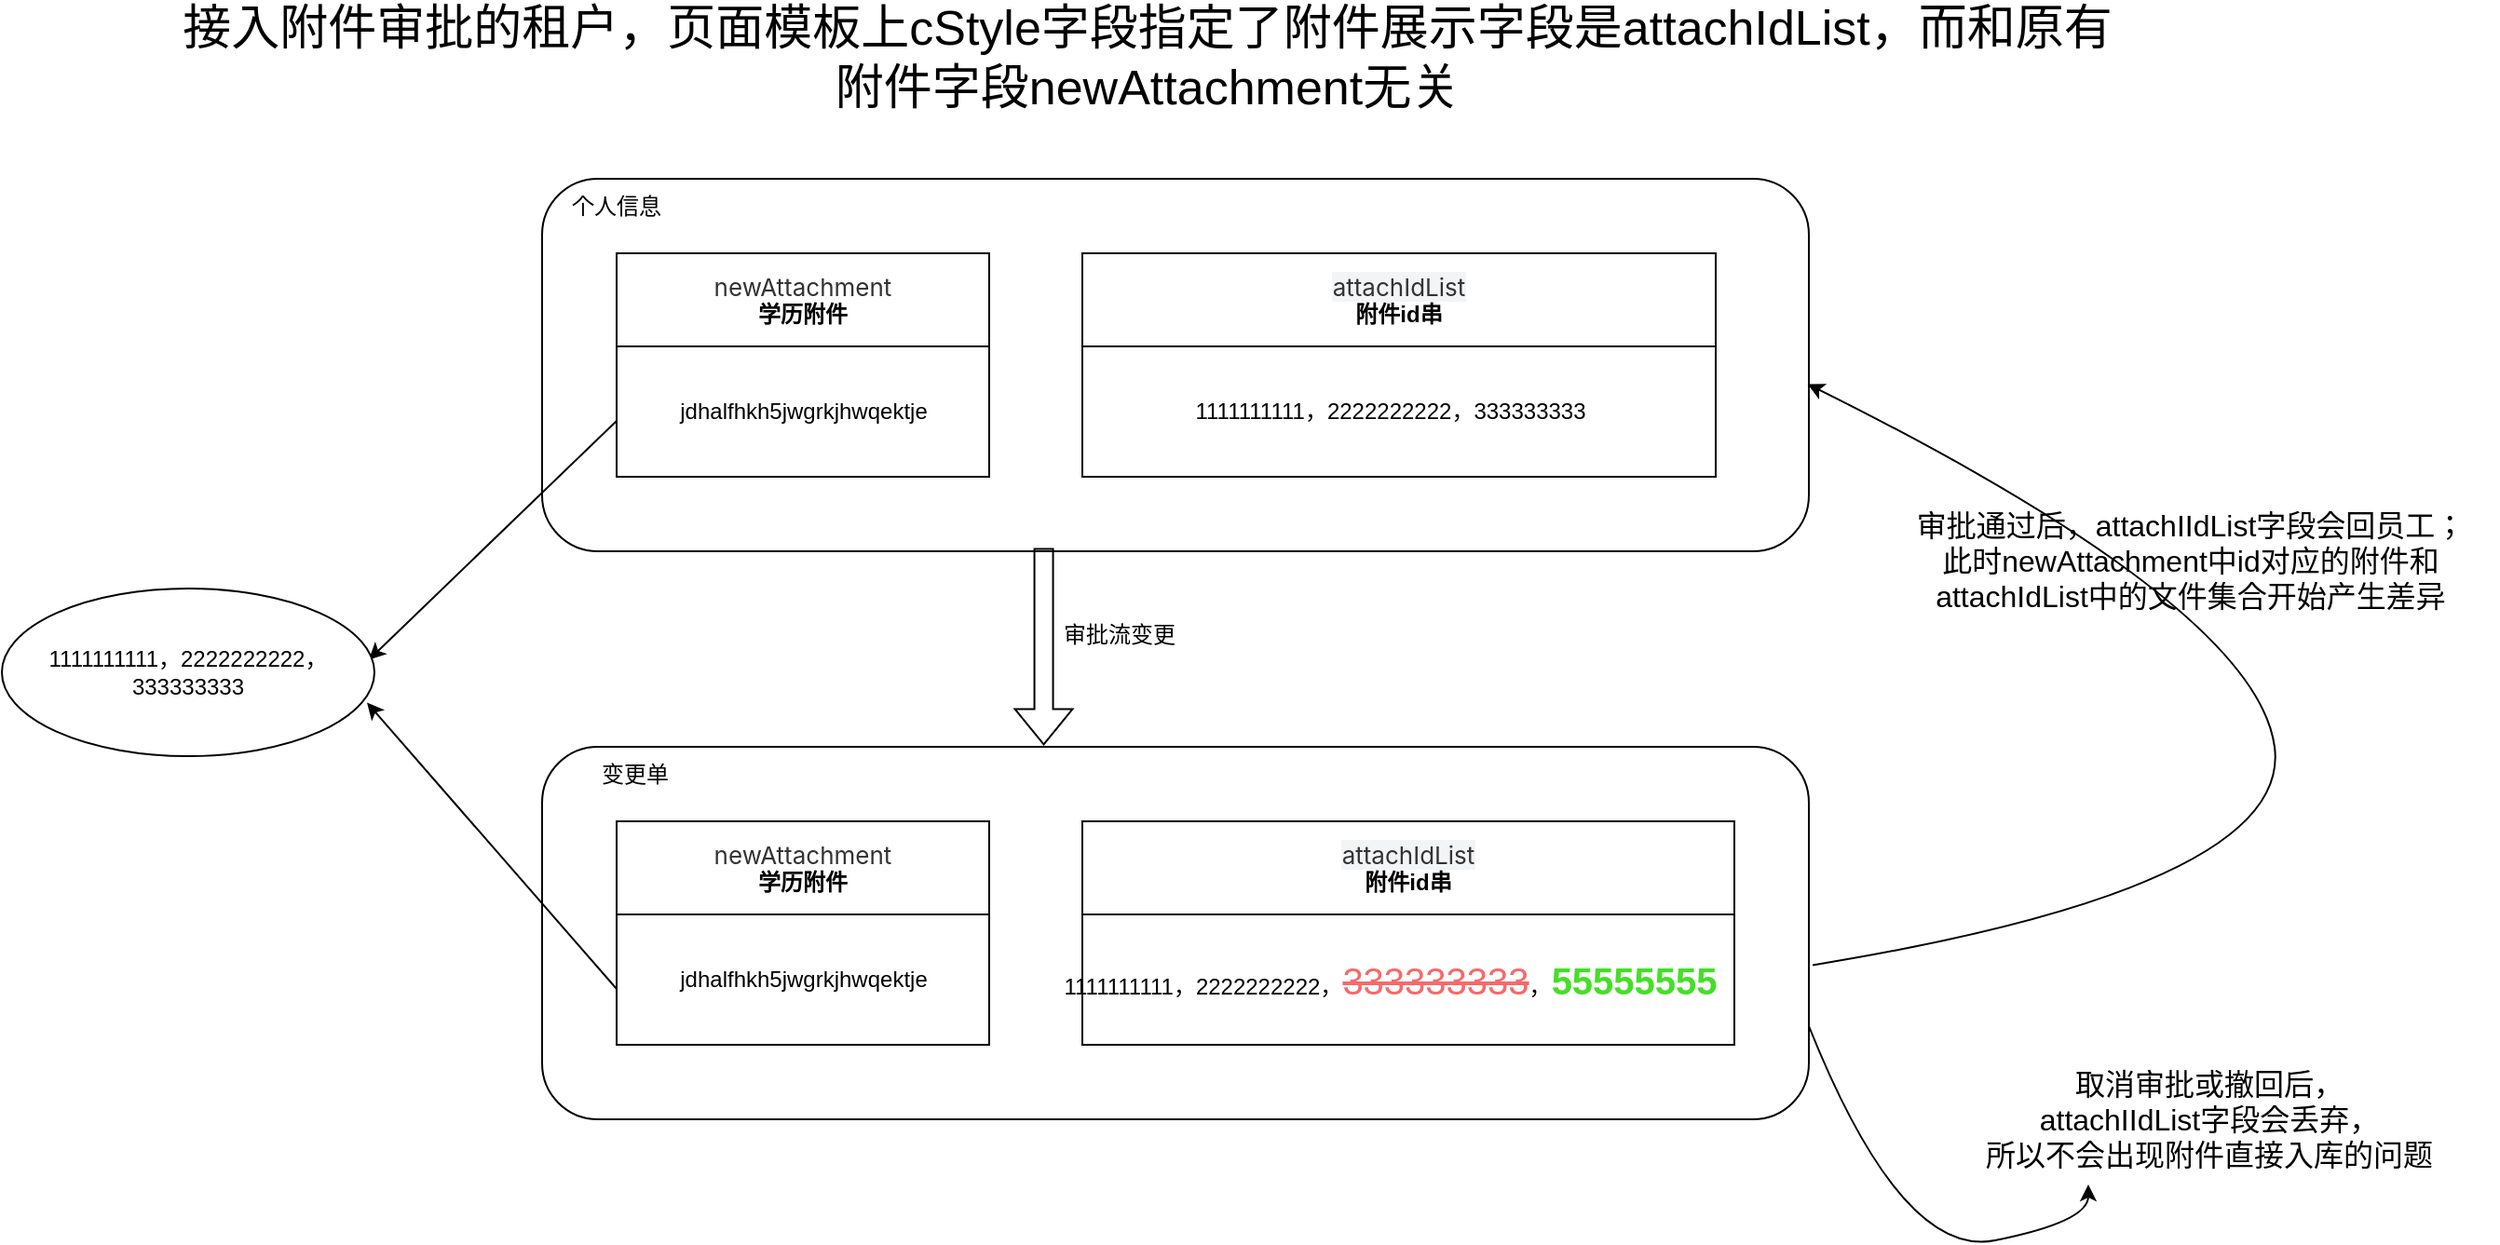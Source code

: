 <mxfile version="24.6.4" type="github">
  <diagram name="第 1 页" id="X_QVaZMdNctDWSnfwhRW">
    <mxGraphModel dx="1834" dy="1149" grid="0" gridSize="10" guides="0" tooltips="1" connect="1" arrows="1" fold="1" page="0" pageScale="1" pageWidth="827" pageHeight="1169" math="0" shadow="0">
      <root>
        <mxCell id="0" />
        <mxCell id="1" parent="0" />
        <mxCell id="TsVamZSk_vUPs96y5KFI-40" value="" style="rounded=1;whiteSpace=wrap;html=1;" vertex="1" parent="1">
          <mxGeometry y="385" width="680" height="200" as="geometry" />
        </mxCell>
        <mxCell id="TsVamZSk_vUPs96y5KFI-39" value="" style="rounded=1;whiteSpace=wrap;html=1;" vertex="1" parent="1">
          <mxGeometry y="80" width="680" height="200" as="geometry" />
        </mxCell>
        <mxCell id="TsVamZSk_vUPs96y5KFI-22" value="&lt;span style=&quot;color: rgb(51, 51, 51); font-family: -apple-system, BlinkMacSystemFont, &amp;quot;Segoe UI&amp;quot;, Roboto, Ubuntu, &amp;quot;Helvetica Neue&amp;quot;, Arial, &amp;quot;PingFang SC&amp;quot;, &amp;quot;Hiragino Sans GB&amp;quot;, &amp;quot;Microsoft YaHei UI&amp;quot;, &amp;quot;Microsoft JhengHei&amp;quot;, &amp;quot;Source Han Sans CN&amp;quot;, sans-serif; font-size: 13px; font-weight: 400; text-align: left; text-wrap: nowrap; background-color: rgb(243, 244, 246);&quot;&gt;attachIdList&lt;/span&gt;&lt;span style=&quot;text-align: left; background-color: rgb(255, 255, 255); text-wrap: nowrap; font-weight: 400; font-size: 13px; font-family: -apple-system, BlinkMacSystemFont, &amp;quot;Segoe UI&amp;quot;, Roboto, Ubuntu, &amp;quot;Helvetica Neue&amp;quot;, Arial, &amp;quot;PingFang SC&amp;quot;, &amp;quot;Hiragino Sans GB&amp;quot;, &amp;quot;Microsoft YaHei UI&amp;quot;, &amp;quot;Microsoft JhengHei&amp;quot;, &amp;quot;Source Han Sans CN&amp;quot;, sans-serif; color: rgb(51, 51, 51);&quot;&gt;&lt;br&gt;&lt;/span&gt;附件id串&lt;span style=&quot;text-align: left; background-color: rgb(243, 244, 246);&quot;&gt;&lt;br&gt;&lt;/span&gt;" style="swimlane;whiteSpace=wrap;html=1;startSize=50;" vertex="1" parent="1">
          <mxGeometry x="290" y="120" width="340" height="120" as="geometry" />
        </mxCell>
        <mxCell id="TsVamZSk_vUPs96y5KFI-25" value="1111111111，2222222222，333333333" style="text;html=1;align=center;verticalAlign=middle;resizable=0;points=[];autosize=1;strokeColor=none;fillColor=none;" vertex="1" parent="TsVamZSk_vUPs96y5KFI-22">
          <mxGeometry x="50" y="70" width="230" height="30" as="geometry" />
        </mxCell>
        <mxCell id="TsVamZSk_vUPs96y5KFI-23" value="&lt;span style=&quot;color: rgb(51, 51, 51); font-family: -apple-system, BlinkMacSystemFont, &amp;quot;Segoe UI&amp;quot;, Roboto, Ubuntu, &amp;quot;Helvetica Neue&amp;quot;, Arial, &amp;quot;PingFang SC&amp;quot;, &amp;quot;Hiragino Sans GB&amp;quot;, &amp;quot;Microsoft YaHei UI&amp;quot;, &amp;quot;Microsoft JhengHei&amp;quot;, &amp;quot;Source Han Sans CN&amp;quot;, sans-serif; font-size: 13px; font-weight: 400; text-align: left; text-wrap: nowrap; background-color: rgb(255, 255, 255);&quot;&gt;newAttachment&lt;br&gt;&lt;/span&gt;学历附件" style="swimlane;whiteSpace=wrap;html=1;startSize=50;" vertex="1" parent="1">
          <mxGeometry x="40" y="120" width="200" height="120" as="geometry" />
        </mxCell>
        <mxCell id="TsVamZSk_vUPs96y5KFI-26" value="jdhalfhkh5jwgrkjhwqektje" style="text;html=1;align=center;verticalAlign=middle;resizable=0;points=[];autosize=1;strokeColor=none;fillColor=none;" vertex="1" parent="TsVamZSk_vUPs96y5KFI-23">
          <mxGeometry x="20" y="70" width="160" height="30" as="geometry" />
        </mxCell>
        <mxCell id="TsVamZSk_vUPs96y5KFI-27" value="" style="endArrow=classic;html=1;rounded=0;entryX=0.985;entryY=0.425;entryDx=0;entryDy=0;entryPerimeter=0;exitX=0;exitY=0.75;exitDx=0;exitDy=0;" edge="1" parent="1" source="TsVamZSk_vUPs96y5KFI-23" target="TsVamZSk_vUPs96y5KFI-29">
          <mxGeometry width="50" height="50" relative="1" as="geometry">
            <mxPoint x="30" y="200" as="sourcePoint" />
            <mxPoint x="-70" y="250" as="targetPoint" />
          </mxGeometry>
        </mxCell>
        <mxCell id="TsVamZSk_vUPs96y5KFI-29" value="&lt;span style=&quot;text-wrap: nowrap;&quot;&gt;1111111111，2222222222，&lt;/span&gt;&lt;div&gt;&lt;span style=&quot;text-wrap: nowrap;&quot;&gt;333333333&lt;/span&gt;&lt;/div&gt;" style="ellipse;whiteSpace=wrap;html=1;" vertex="1" parent="1">
          <mxGeometry x="-290" y="300" width="200" height="90" as="geometry" />
        </mxCell>
        <mxCell id="TsVamZSk_vUPs96y5KFI-34" value="&lt;span style=&quot;color: rgb(51, 51, 51); font-family: -apple-system, BlinkMacSystemFont, &amp;quot;Segoe UI&amp;quot;, Roboto, Ubuntu, &amp;quot;Helvetica Neue&amp;quot;, Arial, &amp;quot;PingFang SC&amp;quot;, &amp;quot;Hiragino Sans GB&amp;quot;, &amp;quot;Microsoft YaHei UI&amp;quot;, &amp;quot;Microsoft JhengHei&amp;quot;, &amp;quot;Source Han Sans CN&amp;quot;, sans-serif; font-size: 13px; font-weight: 400; text-align: left; text-wrap: nowrap; background-color: rgb(243, 244, 246);&quot;&gt;attachIdList&lt;/span&gt;&lt;span style=&quot;text-align: left; background-color: rgb(255, 255, 255); text-wrap: nowrap; font-weight: 400; font-size: 13px; font-family: -apple-system, BlinkMacSystemFont, &amp;quot;Segoe UI&amp;quot;, Roboto, Ubuntu, &amp;quot;Helvetica Neue&amp;quot;, Arial, &amp;quot;PingFang SC&amp;quot;, &amp;quot;Hiragino Sans GB&amp;quot;, &amp;quot;Microsoft YaHei UI&amp;quot;, &amp;quot;Microsoft JhengHei&amp;quot;, &amp;quot;Source Han Sans CN&amp;quot;, sans-serif; color: rgb(51, 51, 51);&quot;&gt;&lt;br&gt;&lt;/span&gt;附件id串&lt;span style=&quot;text-align: left; background-color: rgb(243, 244, 246);&quot;&gt;&lt;br&gt;&lt;/span&gt;" style="swimlane;whiteSpace=wrap;html=1;startSize=50;" vertex="1" parent="1">
          <mxGeometry x="290" y="425" width="350" height="120" as="geometry" />
        </mxCell>
        <mxCell id="TsVamZSk_vUPs96y5KFI-35" value="1111111111，2222222222，&lt;font color=&quot;#f66a6a&quot; style=&quot;font-size: 20px;&quot;&gt;&lt;strike&gt;333333333&lt;/strike&gt;&lt;/font&gt;，&lt;b&gt;&lt;font color=&quot;#44df26&quot; style=&quot;font-size: 20px;&quot;&gt;55555555&lt;/font&gt;&lt;/b&gt;" style="text;html=1;align=center;verticalAlign=middle;resizable=0;points=[];autosize=1;strokeColor=none;fillColor=none;" vertex="1" parent="TsVamZSk_vUPs96y5KFI-34">
          <mxGeometry x="-20" y="65" width="370" height="40" as="geometry" />
        </mxCell>
        <mxCell id="TsVamZSk_vUPs96y5KFI-36" value="&lt;span style=&quot;color: rgb(51, 51, 51); font-family: -apple-system, BlinkMacSystemFont, &amp;quot;Segoe UI&amp;quot;, Roboto, Ubuntu, &amp;quot;Helvetica Neue&amp;quot;, Arial, &amp;quot;PingFang SC&amp;quot;, &amp;quot;Hiragino Sans GB&amp;quot;, &amp;quot;Microsoft YaHei UI&amp;quot;, &amp;quot;Microsoft JhengHei&amp;quot;, &amp;quot;Source Han Sans CN&amp;quot;, sans-serif; font-size: 13px; font-weight: 400; text-align: left; text-wrap: nowrap; background-color: rgb(255, 255, 255);&quot;&gt;newAttachment&lt;br&gt;&lt;/span&gt;学历附件" style="swimlane;whiteSpace=wrap;html=1;startSize=50;" vertex="1" parent="1">
          <mxGeometry x="40" y="425" width="200" height="120" as="geometry" />
        </mxCell>
        <mxCell id="TsVamZSk_vUPs96y5KFI-37" value="jdhalfhkh5jwgrkjhwqektje" style="text;html=1;align=center;verticalAlign=middle;resizable=0;points=[];autosize=1;strokeColor=none;fillColor=none;" vertex="1" parent="TsVamZSk_vUPs96y5KFI-36">
          <mxGeometry x="20" y="70" width="160" height="30" as="geometry" />
        </mxCell>
        <mxCell id="TsVamZSk_vUPs96y5KFI-38" value="" style="endArrow=classic;html=1;rounded=0;entryX=0.98;entryY=0.681;entryDx=0;entryDy=0;entryPerimeter=0;exitX=0;exitY=0.75;exitDx=0;exitDy=0;" edge="1" parent="1" source="TsVamZSk_vUPs96y5KFI-36" target="TsVamZSk_vUPs96y5KFI-29">
          <mxGeometry width="50" height="50" relative="1" as="geometry">
            <mxPoint x="-110" y="500" as="sourcePoint" />
            <mxPoint x="-60" y="450" as="targetPoint" />
          </mxGeometry>
        </mxCell>
        <mxCell id="TsVamZSk_vUPs96y5KFI-41" value="个人信息" style="text;html=1;align=center;verticalAlign=middle;whiteSpace=wrap;rounded=0;" vertex="1" parent="1">
          <mxGeometry x="10" y="80" width="60" height="30" as="geometry" />
        </mxCell>
        <mxCell id="TsVamZSk_vUPs96y5KFI-42" value="变更单" style="text;html=1;align=center;verticalAlign=middle;whiteSpace=wrap;rounded=0;" vertex="1" parent="1">
          <mxGeometry x="20" y="385" width="60" height="30" as="geometry" />
        </mxCell>
        <mxCell id="TsVamZSk_vUPs96y5KFI-43" value="" style="shape=flexArrow;endArrow=classic;html=1;rounded=0;entryX=0.396;entryY=-0.004;entryDx=0;entryDy=0;entryPerimeter=0;exitX=0.396;exitY=0.991;exitDx=0;exitDy=0;exitPerimeter=0;" edge="1" parent="1" source="TsVamZSk_vUPs96y5KFI-39" target="TsVamZSk_vUPs96y5KFI-40">
          <mxGeometry width="50" height="50" relative="1" as="geometry">
            <mxPoint x="260" y="290" as="sourcePoint" />
            <mxPoint x="310" y="240" as="targetPoint" />
          </mxGeometry>
        </mxCell>
        <mxCell id="TsVamZSk_vUPs96y5KFI-44" value="审批流变更" style="text;html=1;align=center;verticalAlign=middle;whiteSpace=wrap;rounded=0;" vertex="1" parent="1">
          <mxGeometry x="270" y="310" width="80" height="30" as="geometry" />
        </mxCell>
        <mxCell id="TsVamZSk_vUPs96y5KFI-47" value="接入附件审批的租户，页面模板上cStyle字段指定了附件展示字段是attachIdList，而和原有附件字段newAttachment无关" style="text;html=1;align=center;verticalAlign=middle;whiteSpace=wrap;rounded=0;fontSize=26;" vertex="1" parent="1">
          <mxGeometry x="-200" width="1050" height="30" as="geometry" />
        </mxCell>
        <mxCell id="TsVamZSk_vUPs96y5KFI-48" value="" style="curved=1;endArrow=classic;html=1;rounded=0;exitX=1.003;exitY=0.586;exitDx=0;exitDy=0;exitPerimeter=0;entryX=0.999;entryY=0.551;entryDx=0;entryDy=0;entryPerimeter=0;" edge="1" parent="1" source="TsVamZSk_vUPs96y5KFI-40" target="TsVamZSk_vUPs96y5KFI-39">
          <mxGeometry width="50" height="50" relative="1" as="geometry">
            <mxPoint x="770" y="420" as="sourcePoint" />
            <mxPoint x="740" y="160" as="targetPoint" />
            <Array as="points">
              <mxPoint x="940" y="460" />
              <mxPoint x="920" y="310" />
            </Array>
          </mxGeometry>
        </mxCell>
        <mxCell id="TsVamZSk_vUPs96y5KFI-49" value="审批通过后，attachIIdList字段会回员工；&lt;br&gt;此时newAttachment中id对应的附件和attachIdList中的文件集合开始产生差异" style="text;html=1;align=center;verticalAlign=middle;whiteSpace=wrap;rounded=0;fontSize=16;" vertex="1" parent="1">
          <mxGeometry x="730" y="270" width="310" height="30" as="geometry" />
        </mxCell>
        <mxCell id="TsVamZSk_vUPs96y5KFI-52" value="" style="curved=1;endArrow=classic;html=1;rounded=0;exitX=1;exitY=0.75;exitDx=0;exitDy=0;" edge="1" parent="1" source="TsVamZSk_vUPs96y5KFI-40">
          <mxGeometry width="50" height="50" relative="1" as="geometry">
            <mxPoint x="720" y="600" as="sourcePoint" />
            <mxPoint x="830" y="620" as="targetPoint" />
            <Array as="points">
              <mxPoint x="730" y="660" />
              <mxPoint x="830" y="640" />
            </Array>
          </mxGeometry>
        </mxCell>
        <mxCell id="TsVamZSk_vUPs96y5KFI-53" value="取消审批或撤回后，&lt;br&gt;attachIIdList字段会丢弃，&lt;br&gt;所以不会出现附件直接入库的问题" style="text;html=1;align=center;verticalAlign=middle;whiteSpace=wrap;rounded=0;fontSize=16;" vertex="1" parent="1">
          <mxGeometry x="740" y="570" width="310" height="30" as="geometry" />
        </mxCell>
      </root>
    </mxGraphModel>
  </diagram>
</mxfile>
